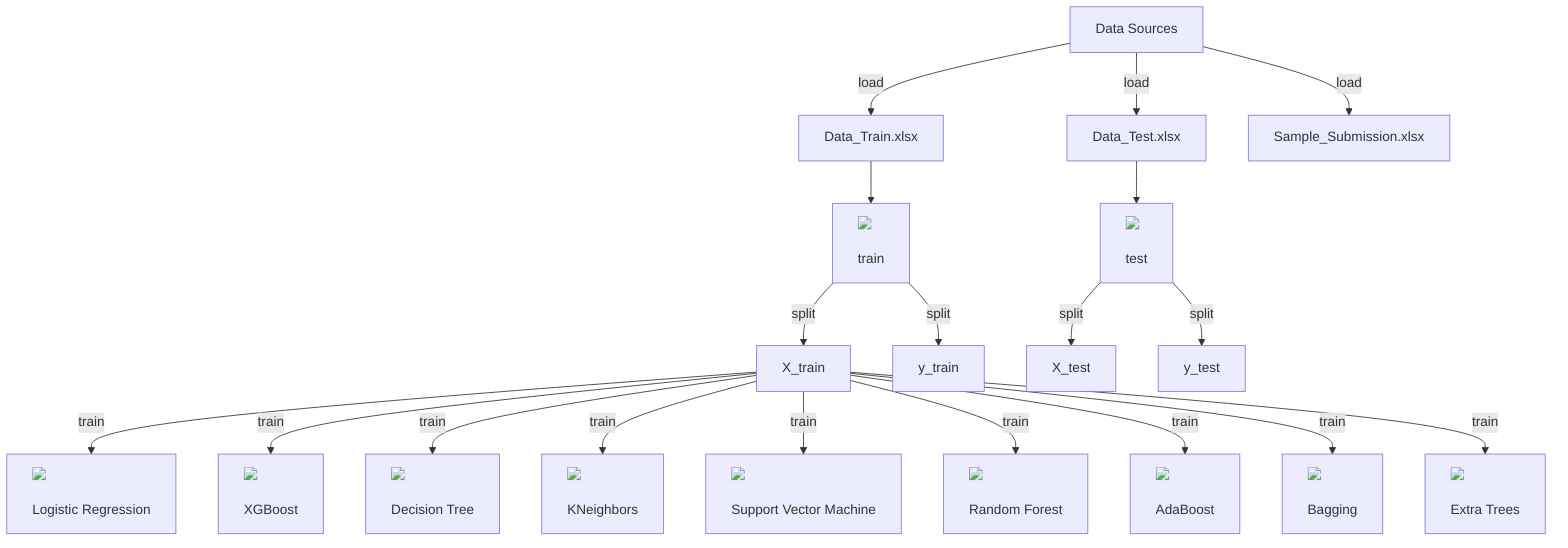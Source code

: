 graph TD
    A[Data Sources] -->|load| B[Data_Train.xlsx]
    A -->|load| C[Data_Test.xlsx]
    A -->|load| D[Sample_Submission.xlsx]
    B --> E["<img src='path/to/plot.svg'/> <br/> train"]
    C --> F["<img src='path/to/plot.svg'/> <br/> test"]
    E -->|split| G[X_train]
    E -->|split| H[y_train]
    F -->|split| I[X_test]
    F -->|split| J[y_test]
    G -->|train| K["<img src='path/to/plot.svg'/> <br/> Logistic Regression"]
    G -->|train| L["<img src='path/to/plot.svg'/> <br/> XGBoost"]
    G -->|train| M["<img src='path/to/plot.svg'/> <br/> Decision Tree"]
    G -->|train| N["<img src='path/to/plot.svg'/> <br/> KNeighbors"]
    G -->|train| O["<img src='path/to/plot.svg'/> <br/> Support Vector Machine"]
    G -->|train| P["<img src='path/to/plot.svg'/> <br/> Random Forest"]
    G -->|train| Q["<img src='path/to/plot.svg'/> <br/> AdaBoost"]
    G -->|train| R["<img src='path/to/plot.svg'/> <br/> Bagging"]
    G -->|train| S["<img src='path/to/plot.svg'/> <br/> Extra Trees"]